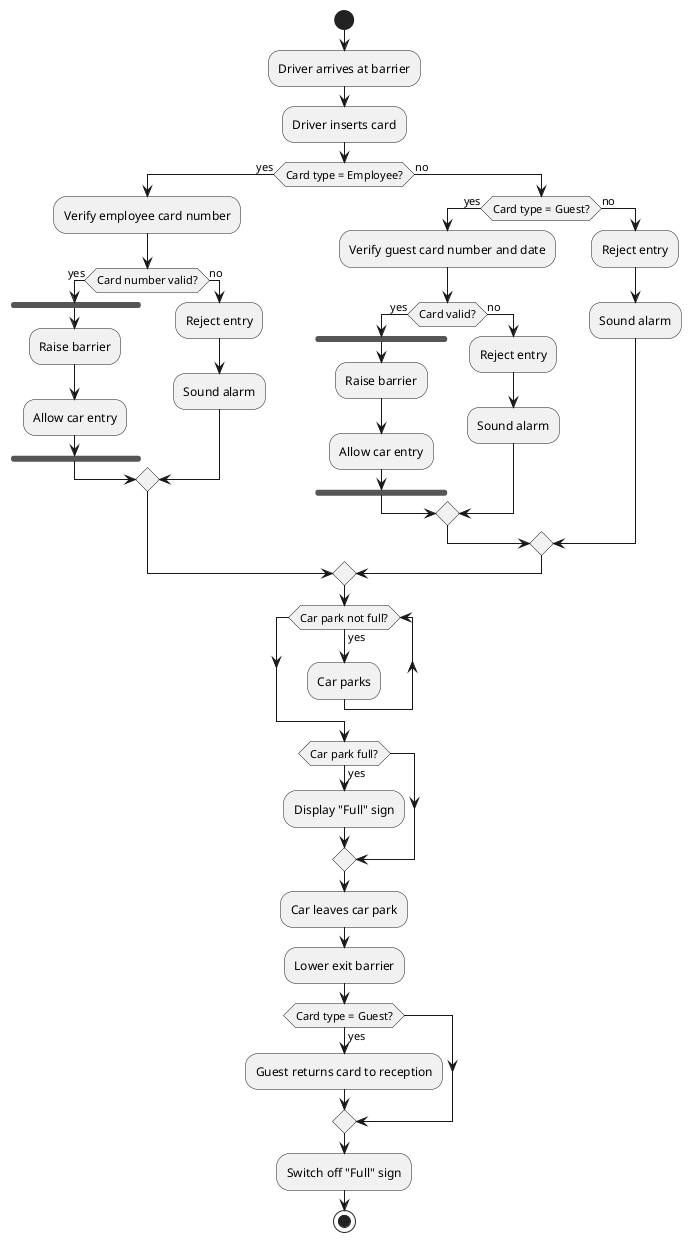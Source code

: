@startuml
start

:Driver arrives at barrier;
:Driver inserts card;
if (Card type = Employee?) then (yes)
    :Verify employee card number;
    if (Card number valid?) then (yes)
        fork
            :Raise barrier;
            :Allow car entry;
        end fork
    else (no)
        :Reject entry;
        :Sound alarm;
    endif
else (no)
    if (Card type = Guest?) then (yes)
        :Verify guest card number and date;
        if (Card valid?) then (yes)
            fork
                :Raise barrier;
                :Allow car entry;
            end fork
        else (no)
            :Reject entry;
            :Sound alarm;
        endif
    else (no)
        :Reject entry;
        :Sound alarm;
    endif
endif
while (Car park not full?) is (yes)
    :Car parks;
endwhile
if (Car park full?) then (yes)
    :Display "Full" sign;
endif
:Car leaves car park;
:Lower exit barrier;
if (Card type = Guest?) then (yes)
    :Guest returns card to reception;
endif
:Switch off "Full" sign;

stop
@enduml